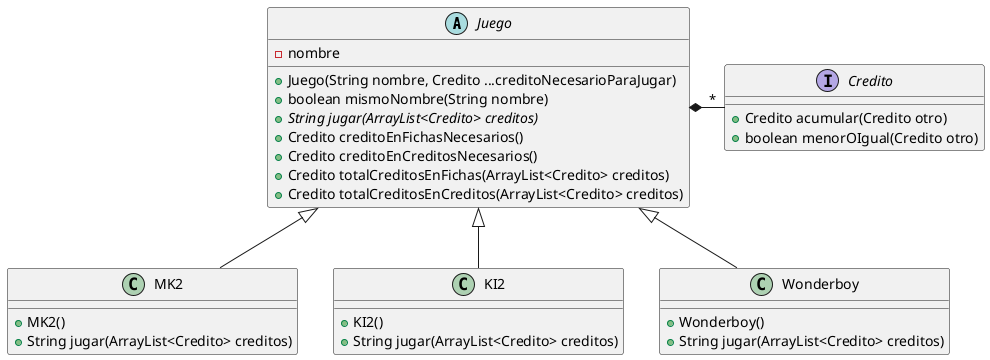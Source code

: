 @startuml

abstract class Juego {
    - nombre

    + Juego(String nombre, Credito ...creditoNecesarioParaJugar)
    + boolean mismoNombre(String nombre)
    + {abstract} String jugar(ArrayList<Credito> creditos)
    + Credito creditoEnFichasNecesarios()
    + Credito creditoEnCreditosNecesarios()
    + Credito totalCreditosEnFichas(ArrayList<Credito> creditos)
    + Credito totalCreditosEnCreditos(ArrayList<Credito> creditos)

}

class MK2 {
    + MK2()
    + String jugar(ArrayList<Credito> creditos)
}
class KI2 {
    + KI2()
    + String jugar(ArrayList<Credito> creditos)
}
class Wonderboy {
    + Wonderboy()
    + String jugar(ArrayList<Credito> creditos)
}

interface Credito {
    + Credito acumular(Credito otro)
    + boolean menorOIgual(Credito otro)
}

Juego <|-- MK2
Juego <|-- KI2
Juego <|-- Wonderboy

Juego *- "*" Credito
@enduml